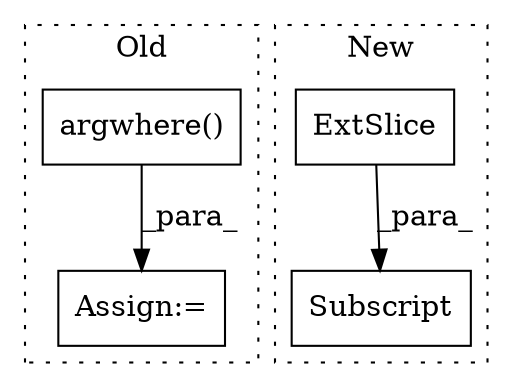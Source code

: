 digraph G {
subgraph cluster0 {
1 [label="argwhere()" a="75" s="4182,4250" l="12,1" shape="box"];
4 [label="Assign:=" a="68" s="4165" l="17" shape="box"];
label = "Old";
style="dotted";
}
subgraph cluster1 {
2 [label="ExtSlice" a="85" s="5796" l="37" shape="box"];
3 [label="Subscript" a="63" s="5796,0" l="43,0" shape="box"];
label = "New";
style="dotted";
}
1 -> 4 [label="_para_"];
2 -> 3 [label="_para_"];
}